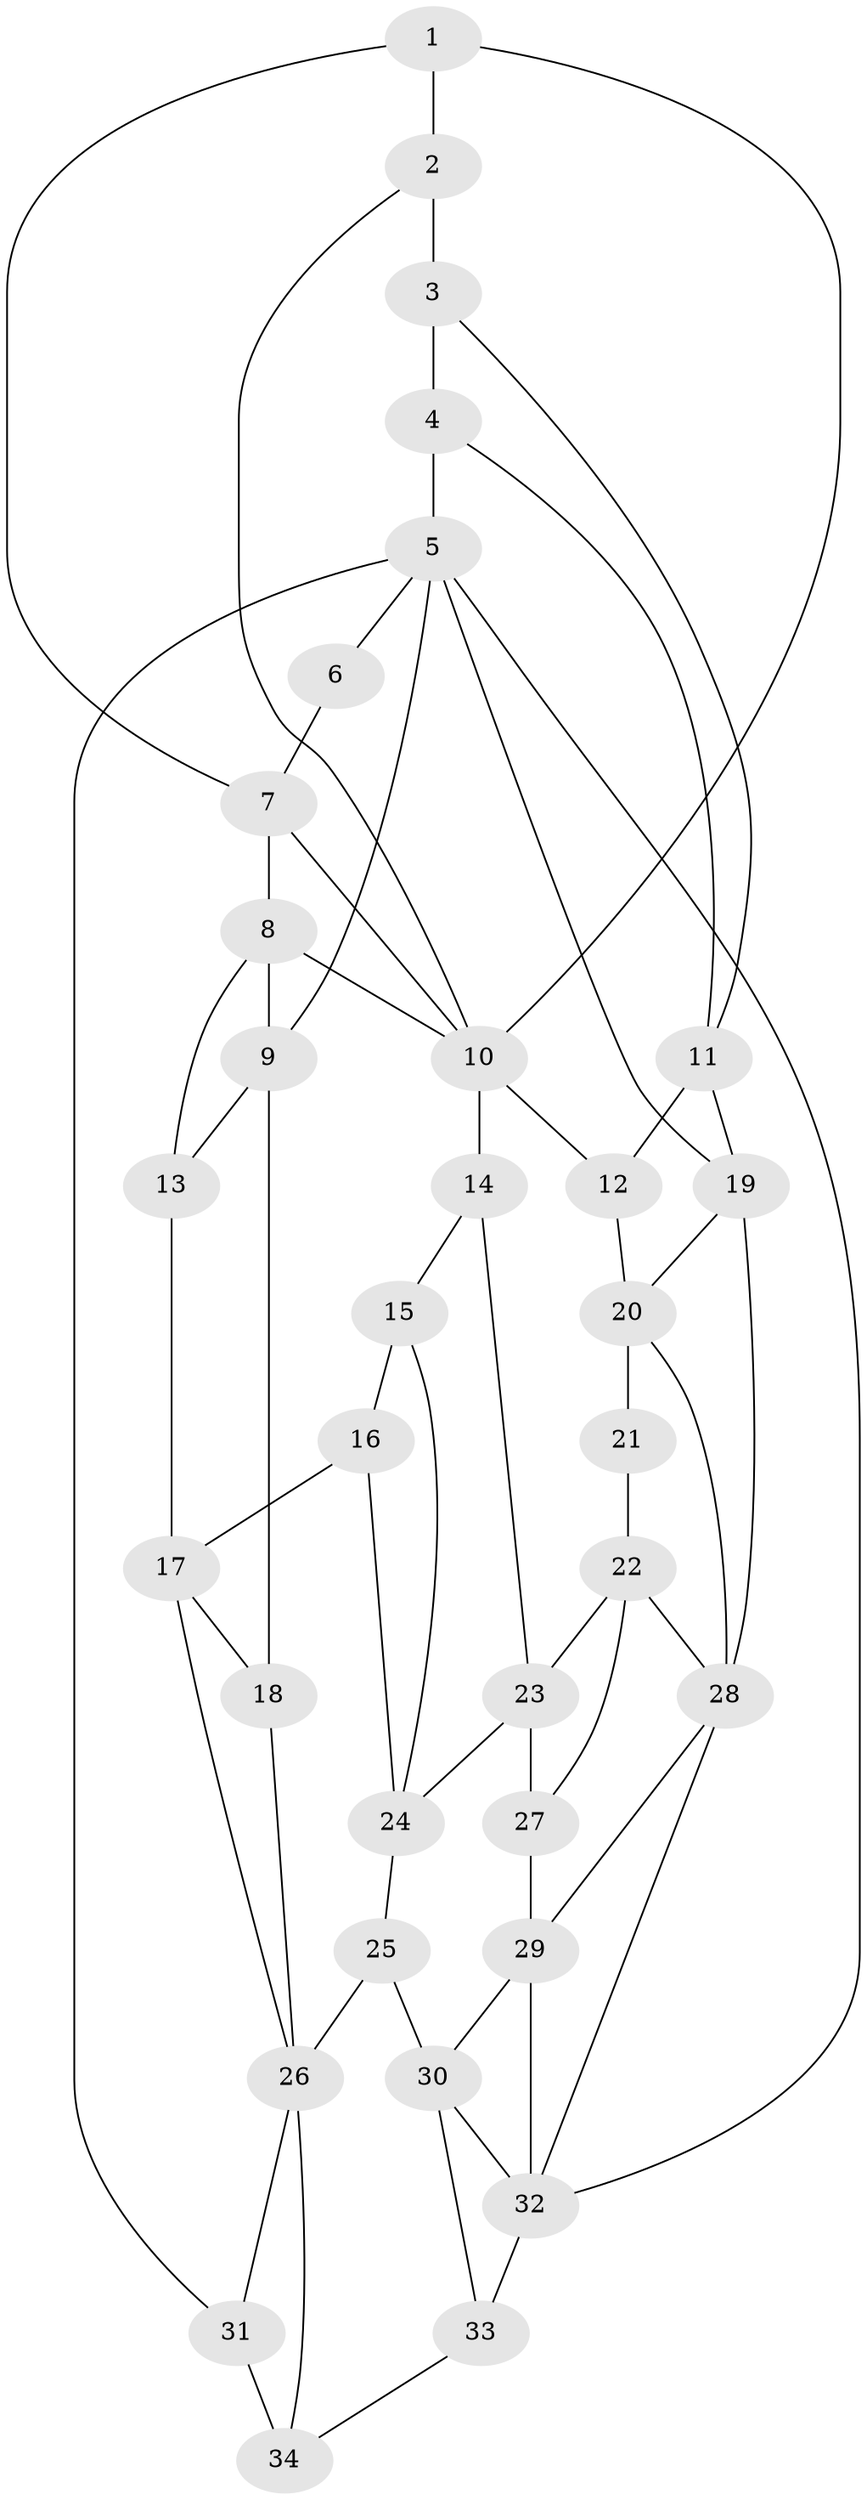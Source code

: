 // original degree distribution, {4: 0.22321428571428573, 5: 0.5267857142857143, 3: 0.026785714285714284, 6: 0.22321428571428573}
// Generated by graph-tools (version 1.1) at 2025/54/03/04/25 22:54:08]
// undirected, 34 vertices, 62 edges
graph export_dot {
  node [color=gray90,style=filled];
  1;
  2;
  3;
  4;
  5;
  6;
  7;
  8;
  9;
  10;
  11;
  12;
  13;
  14;
  15;
  16;
  17;
  18;
  19;
  20;
  21;
  22;
  23;
  24;
  25;
  26;
  27;
  28;
  29;
  30;
  31;
  32;
  33;
  34;
  1 -- 2 [weight=1.0];
  1 -- 7 [weight=1.0];
  1 -- 10 [weight=1.0];
  2 -- 3 [weight=2.0];
  2 -- 10 [weight=1.0];
  3 -- 4 [weight=1.0];
  3 -- 11 [weight=1.0];
  4 -- 5 [weight=2.0];
  4 -- 11 [weight=1.0];
  5 -- 6 [weight=1.0];
  5 -- 9 [weight=1.0];
  5 -- 19 [weight=1.0];
  5 -- 31 [weight=2.0];
  5 -- 32 [weight=1.0];
  6 -- 7 [weight=2.0];
  7 -- 8 [weight=2.0];
  7 -- 10 [weight=1.0];
  8 -- 9 [weight=1.0];
  8 -- 10 [weight=1.0];
  8 -- 13 [weight=1.0];
  9 -- 13 [weight=2.0];
  9 -- 18 [weight=2.0];
  10 -- 12 [weight=3.0];
  10 -- 14 [weight=2.0];
  11 -- 12 [weight=3.0];
  11 -- 19 [weight=1.0];
  12 -- 20 [weight=2.0];
  13 -- 17 [weight=1.0];
  14 -- 15 [weight=1.0];
  14 -- 23 [weight=1.0];
  15 -- 16 [weight=2.0];
  15 -- 24 [weight=1.0];
  16 -- 17 [weight=3.0];
  16 -- 24 [weight=1.0];
  17 -- 18 [weight=1.0];
  17 -- 26 [weight=1.0];
  18 -- 26 [weight=1.0];
  19 -- 20 [weight=1.0];
  19 -- 28 [weight=1.0];
  20 -- 21 [weight=2.0];
  20 -- 28 [weight=1.0];
  21 -- 22 [weight=1.0];
  22 -- 23 [weight=1.0];
  22 -- 27 [weight=1.0];
  22 -- 28 [weight=1.0];
  23 -- 24 [weight=1.0];
  23 -- 27 [weight=2.0];
  24 -- 25 [weight=1.0];
  25 -- 26 [weight=2.0];
  25 -- 30 [weight=1.0];
  26 -- 31 [weight=1.0];
  26 -- 34 [weight=1.0];
  27 -- 29 [weight=1.0];
  28 -- 29 [weight=1.0];
  28 -- 32 [weight=1.0];
  29 -- 30 [weight=1.0];
  29 -- 32 [weight=1.0];
  30 -- 32 [weight=1.0];
  30 -- 33 [weight=1.0];
  31 -- 34 [weight=3.0];
  32 -- 33 [weight=3.0];
  33 -- 34 [weight=2.0];
}
